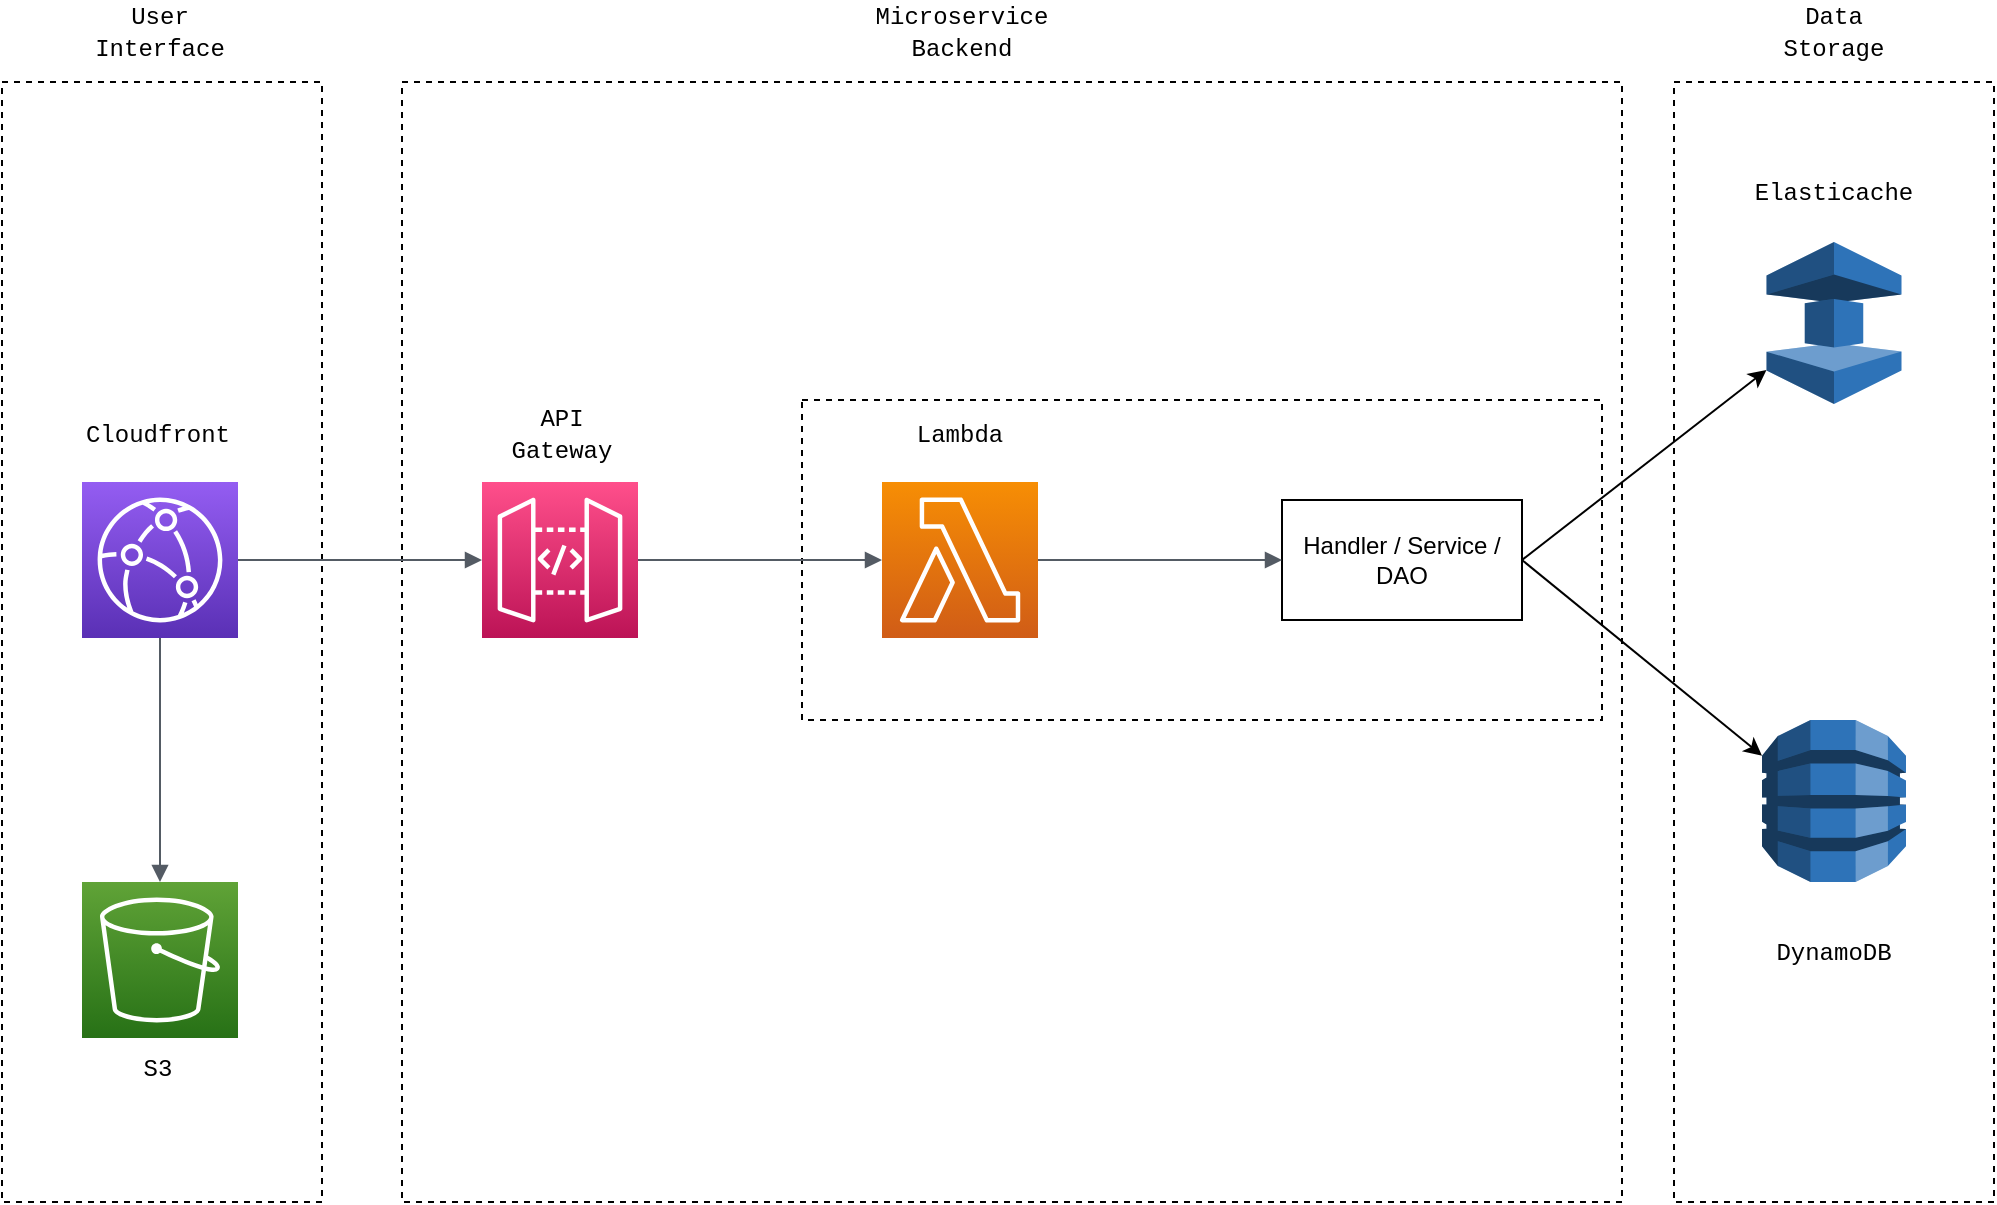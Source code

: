 <mxfile version="15.5.2" type="device"><diagram id="i7zZVudtE0IUHXSdDh9Y" name="Page-1"><mxGraphModel dx="1261" dy="1763" grid="1" gridSize="10" guides="1" tooltips="1" connect="1" arrows="1" fold="1" page="1" pageScale="1" pageWidth="850" pageHeight="1100" math="0" shadow="0"><root><mxCell id="0"/><mxCell id="1" parent="0"/><mxCell id="Ixz0ewVt6rGG_xLLeS2Z-25" value="" style="rounded=0;whiteSpace=wrap;html=1;dashed=1;fillColor=none;" vertex="1" parent="1"><mxGeometry x="440" y="119" width="400" height="160" as="geometry"/></mxCell><mxCell id="Ixz0ewVt6rGG_xLLeS2Z-21" value="" style="rounded=0;whiteSpace=wrap;html=1;fillColor=none;dashed=1;" vertex="1" parent="1"><mxGeometry x="240" y="-40" width="610" height="560" as="geometry"/></mxCell><mxCell id="Ixz0ewVt6rGG_xLLeS2Z-11" value="" style="rounded=0;whiteSpace=wrap;html=1;fillColor=none;dashed=1;" vertex="1" parent="1"><mxGeometry x="40" y="-40" width="160" height="560" as="geometry"/></mxCell><mxCell id="Ixz0ewVt6rGG_xLLeS2Z-3" value="" style="sketch=0;points=[[0,0,0],[0.25,0,0],[0.5,0,0],[0.75,0,0],[1,0,0],[0,1,0],[0.25,1,0],[0.5,1,0],[0.75,1,0],[1,1,0],[0,0.25,0],[0,0.5,0],[0,0.75,0],[1,0.25,0],[1,0.5,0],[1,0.75,0]];outlineConnect=0;fontColor=#232F3E;gradientColor=#FF4F8B;gradientDirection=north;fillColor=#BC1356;strokeColor=#ffffff;dashed=0;verticalLabelPosition=bottom;verticalAlign=top;align=center;html=1;fontSize=12;fontStyle=0;aspect=fixed;shape=mxgraph.aws4.resourceIcon;resIcon=mxgraph.aws4.api_gateway;" vertex="1" parent="1"><mxGeometry x="280" y="160" width="78" height="78" as="geometry"/></mxCell><mxCell id="Ixz0ewVt6rGG_xLLeS2Z-4" value="" style="sketch=0;points=[[0,0,0],[0.25,0,0],[0.5,0,0],[0.75,0,0],[1,0,0],[0,1,0],[0.25,1,0],[0.5,1,0],[0.75,1,0],[1,1,0],[0,0.25,0],[0,0.5,0],[0,0.75,0],[1,0.25,0],[1,0.5,0],[1,0.75,0]];outlineConnect=0;fontColor=#232F3E;gradientColor=#945DF2;gradientDirection=north;fillColor=#5A30B5;strokeColor=#ffffff;dashed=0;verticalLabelPosition=bottom;verticalAlign=top;align=center;html=1;fontSize=12;fontStyle=0;aspect=fixed;shape=mxgraph.aws4.resourceIcon;resIcon=mxgraph.aws4.cloudfront;" vertex="1" parent="1"><mxGeometry x="80" y="160" width="78" height="78" as="geometry"/></mxCell><mxCell id="Ixz0ewVt6rGG_xLLeS2Z-5" value="" style="sketch=0;points=[[0,0,0],[0.25,0,0],[0.5,0,0],[0.75,0,0],[1,0,0],[0,1,0],[0.25,1,0],[0.5,1,0],[0.75,1,0],[1,1,0],[0,0.25,0],[0,0.5,0],[0,0.75,0],[1,0.25,0],[1,0.5,0],[1,0.75,0]];outlineConnect=0;fontColor=#232F3E;gradientColor=#60A337;gradientDirection=north;fillColor=#277116;strokeColor=#ffffff;dashed=0;verticalLabelPosition=bottom;verticalAlign=top;align=center;html=1;fontSize=12;fontStyle=0;aspect=fixed;shape=mxgraph.aws4.resourceIcon;resIcon=mxgraph.aws4.s3;" vertex="1" parent="1"><mxGeometry x="80" y="360" width="78" height="78" as="geometry"/></mxCell><mxCell id="Ixz0ewVt6rGG_xLLeS2Z-6" value="" style="sketch=0;points=[[0,0,0],[0.25,0,0],[0.5,0,0],[0.75,0,0],[1,0,0],[0,1,0],[0.25,1,0],[0.5,1,0],[0.75,1,0],[1,1,0],[0,0.25,0],[0,0.5,0],[0,0.75,0],[1,0.25,0],[1,0.5,0],[1,0.75,0]];outlineConnect=0;fontColor=#232F3E;gradientColor=#F78E04;gradientDirection=north;fillColor=#D05C17;strokeColor=#ffffff;dashed=0;verticalLabelPosition=bottom;verticalAlign=top;align=center;html=1;fontSize=12;fontStyle=0;aspect=fixed;shape=mxgraph.aws4.resourceIcon;resIcon=mxgraph.aws4.lambda;" vertex="1" parent="1"><mxGeometry x="480" y="160" width="78" height="78" as="geometry"/></mxCell><mxCell id="Ixz0ewVt6rGG_xLLeS2Z-7" value="" style="outlineConnect=0;dashed=0;verticalLabelPosition=bottom;verticalAlign=top;align=center;html=1;shape=mxgraph.aws3.dynamo_db;fillColor=#2E73B8;gradientColor=none;" vertex="1" parent="1"><mxGeometry x="920" y="279" width="72" height="81" as="geometry"/></mxCell><mxCell id="Ixz0ewVt6rGG_xLLeS2Z-8" value="" style="outlineConnect=0;dashed=0;verticalLabelPosition=bottom;verticalAlign=top;align=center;html=1;shape=mxgraph.aws3.elasticache;fillColor=#2E73B8;gradientColor=none;" vertex="1" parent="1"><mxGeometry x="922.25" y="40" width="67.5" height="81" as="geometry"/></mxCell><mxCell id="Ixz0ewVt6rGG_xLLeS2Z-9" value="Handler / Service / DAO" style="rounded=0;whiteSpace=wrap;html=1;" vertex="1" parent="1"><mxGeometry x="680" y="169" width="120" height="60" as="geometry"/></mxCell><mxCell id="Ixz0ewVt6rGG_xLLeS2Z-13" value="&lt;font face=&quot;Courier New&quot;&gt;User Interface&lt;br&gt;&lt;/font&gt;" style="text;html=1;strokeColor=none;fillColor=none;align=center;verticalAlign=middle;whiteSpace=wrap;rounded=0;" vertex="1" parent="1"><mxGeometry x="79" y="-80" width="80" height="30" as="geometry"/></mxCell><mxCell id="Ixz0ewVt6rGG_xLLeS2Z-14" value="" style="edgeStyle=orthogonalEdgeStyle;html=1;endArrow=none;elbow=vertical;startArrow=block;startFill=1;strokeColor=#545B64;rounded=0;exitX=0;exitY=0.5;exitDx=0;exitDy=0;exitPerimeter=0;entryX=1;entryY=0.5;entryDx=0;entryDy=0;entryPerimeter=0;" edge="1" parent="1" source="Ixz0ewVt6rGG_xLLeS2Z-3" target="Ixz0ewVt6rGG_xLLeS2Z-4"><mxGeometry width="100" relative="1" as="geometry"><mxPoint x="292.11" y="250" as="sourcePoint"/><mxPoint x="170" y="250" as="targetPoint"/></mxGeometry></mxCell><mxCell id="Ixz0ewVt6rGG_xLLeS2Z-15" value="" style="edgeStyle=orthogonalEdgeStyle;html=1;endArrow=none;elbow=vertical;startArrow=block;startFill=1;strokeColor=#545B64;rounded=0;entryX=0.5;entryY=1;entryDx=0;entryDy=0;entryPerimeter=0;" edge="1" parent="1" source="Ixz0ewVt6rGG_xLLeS2Z-5" target="Ixz0ewVt6rGG_xLLeS2Z-4"><mxGeometry width="100" relative="1" as="geometry"><mxPoint x="290" y="209" as="sourcePoint"/><mxPoint x="168" y="209" as="targetPoint"/></mxGeometry></mxCell><mxCell id="Ixz0ewVt6rGG_xLLeS2Z-16" value="&lt;font face=&quot;Courier New&quot;&gt;Cloudfront&lt;br&gt;&lt;/font&gt;" style="text;html=1;strokeColor=none;fillColor=none;align=center;verticalAlign=middle;whiteSpace=wrap;rounded=0;" vertex="1" parent="1"><mxGeometry x="78" y="121" width="80" height="30" as="geometry"/></mxCell><mxCell id="Ixz0ewVt6rGG_xLLeS2Z-17" value="&lt;font face=&quot;Courier New&quot;&gt;S3&lt;br&gt;&lt;/font&gt;" style="text;html=1;strokeColor=none;fillColor=none;align=center;verticalAlign=middle;whiteSpace=wrap;rounded=0;" vertex="1" parent="1"><mxGeometry x="78" y="438" width="80" height="30" as="geometry"/></mxCell><mxCell id="Ixz0ewVt6rGG_xLLeS2Z-18" value="" style="edgeStyle=orthogonalEdgeStyle;html=1;endArrow=none;elbow=vertical;startArrow=block;startFill=1;strokeColor=#545B64;rounded=0;exitX=0;exitY=0.5;exitDx=0;exitDy=0;exitPerimeter=0;entryX=1;entryY=0.5;entryDx=0;entryDy=0;entryPerimeter=0;" edge="1" parent="1" source="Ixz0ewVt6rGG_xLLeS2Z-6" target="Ixz0ewVt6rGG_xLLeS2Z-3"><mxGeometry width="100" relative="1" as="geometry"><mxPoint x="290" y="209" as="sourcePoint"/><mxPoint x="168" y="209" as="targetPoint"/></mxGeometry></mxCell><mxCell id="Ixz0ewVt6rGG_xLLeS2Z-19" value="&lt;font face=&quot;Courier New&quot;&gt;API Gateway&lt;br&gt;&lt;/font&gt;" style="text;html=1;strokeColor=none;fillColor=none;align=center;verticalAlign=middle;whiteSpace=wrap;rounded=0;" vertex="1" parent="1"><mxGeometry x="280" y="121" width="80" height="30" as="geometry"/></mxCell><mxCell id="Ixz0ewVt6rGG_xLLeS2Z-20" value="&lt;font face=&quot;Courier New&quot;&gt;Lambda&lt;br&gt;&lt;/font&gt;" style="text;html=1;strokeColor=none;fillColor=none;align=center;verticalAlign=middle;whiteSpace=wrap;rounded=0;" vertex="1" parent="1"><mxGeometry x="479" y="121" width="80" height="30" as="geometry"/></mxCell><mxCell id="Ixz0ewVt6rGG_xLLeS2Z-22" value="&lt;font face=&quot;Courier New&quot;&gt;Microservice Backend&lt;br&gt;&lt;/font&gt;" style="text;html=1;strokeColor=none;fillColor=none;align=center;verticalAlign=middle;whiteSpace=wrap;rounded=0;" vertex="1" parent="1"><mxGeometry x="480" y="-80" width="80" height="30" as="geometry"/></mxCell><mxCell id="Ixz0ewVt6rGG_xLLeS2Z-23" value="" style="edgeStyle=orthogonalEdgeStyle;html=1;endArrow=none;elbow=vertical;startArrow=block;startFill=1;strokeColor=#545B64;rounded=0;exitX=0;exitY=0.5;exitDx=0;exitDy=0;entryX=1;entryY=0.5;entryDx=0;entryDy=0;entryPerimeter=0;" edge="1" parent="1" source="Ixz0ewVt6rGG_xLLeS2Z-9" target="Ixz0ewVt6rGG_xLLeS2Z-6"><mxGeometry width="100" relative="1" as="geometry"><mxPoint x="692" y="250" as="sourcePoint"/><mxPoint x="570" y="250" as="targetPoint"/></mxGeometry></mxCell><mxCell id="Ixz0ewVt6rGG_xLLeS2Z-27" value="" style="endArrow=classic;html=1;rounded=0;entryX=0;entryY=0.79;entryDx=0;entryDy=0;entryPerimeter=0;exitX=1;exitY=0.5;exitDx=0;exitDy=0;" edge="1" parent="1" source="Ixz0ewVt6rGG_xLLeS2Z-9" target="Ixz0ewVt6rGG_xLLeS2Z-8"><mxGeometry width="50" height="50" relative="1" as="geometry"><mxPoint x="420" y="280" as="sourcePoint"/><mxPoint x="470" y="230" as="targetPoint"/></mxGeometry></mxCell><mxCell id="Ixz0ewVt6rGG_xLLeS2Z-28" value="" style="endArrow=classic;html=1;rounded=0;entryX=0;entryY=0.22;entryDx=0;entryDy=0;entryPerimeter=0;exitX=1;exitY=0.5;exitDx=0;exitDy=0;" edge="1" parent="1" source="Ixz0ewVt6rGG_xLLeS2Z-9" target="Ixz0ewVt6rGG_xLLeS2Z-7"><mxGeometry width="50" height="50" relative="1" as="geometry"><mxPoint x="810" y="209" as="sourcePoint"/><mxPoint x="932.25" y="113.99" as="targetPoint"/></mxGeometry></mxCell><mxCell id="Ixz0ewVt6rGG_xLLeS2Z-30" value="" style="rounded=0;whiteSpace=wrap;html=1;fillColor=none;dashed=1;" vertex="1" parent="1"><mxGeometry x="876" y="-40" width="160" height="560" as="geometry"/></mxCell><mxCell id="Ixz0ewVt6rGG_xLLeS2Z-32" value="&lt;font face=&quot;Courier New&quot;&gt;Data Storage&lt;br&gt;&lt;/font&gt;" style="text;html=1;strokeColor=none;fillColor=none;align=center;verticalAlign=middle;whiteSpace=wrap;rounded=0;" vertex="1" parent="1"><mxGeometry x="916" y="-80" width="80" height="30" as="geometry"/></mxCell><mxCell id="Ixz0ewVt6rGG_xLLeS2Z-33" value="&lt;font face=&quot;Courier New&quot;&gt;Elasticache&lt;br&gt;&lt;/font&gt;" style="text;html=1;strokeColor=none;fillColor=none;align=center;verticalAlign=middle;whiteSpace=wrap;rounded=0;" vertex="1" parent="1"><mxGeometry x="916" width="80" height="30" as="geometry"/></mxCell><mxCell id="Ixz0ewVt6rGG_xLLeS2Z-34" value="&lt;font face=&quot;Courier New&quot;&gt;DynamoDB&lt;br&gt;&lt;/font&gt;" style="text;html=1;strokeColor=none;fillColor=none;align=center;verticalAlign=middle;whiteSpace=wrap;rounded=0;" vertex="1" parent="1"><mxGeometry x="916" y="380" width="80" height="30" as="geometry"/></mxCell></root></mxGraphModel></diagram></mxfile>
